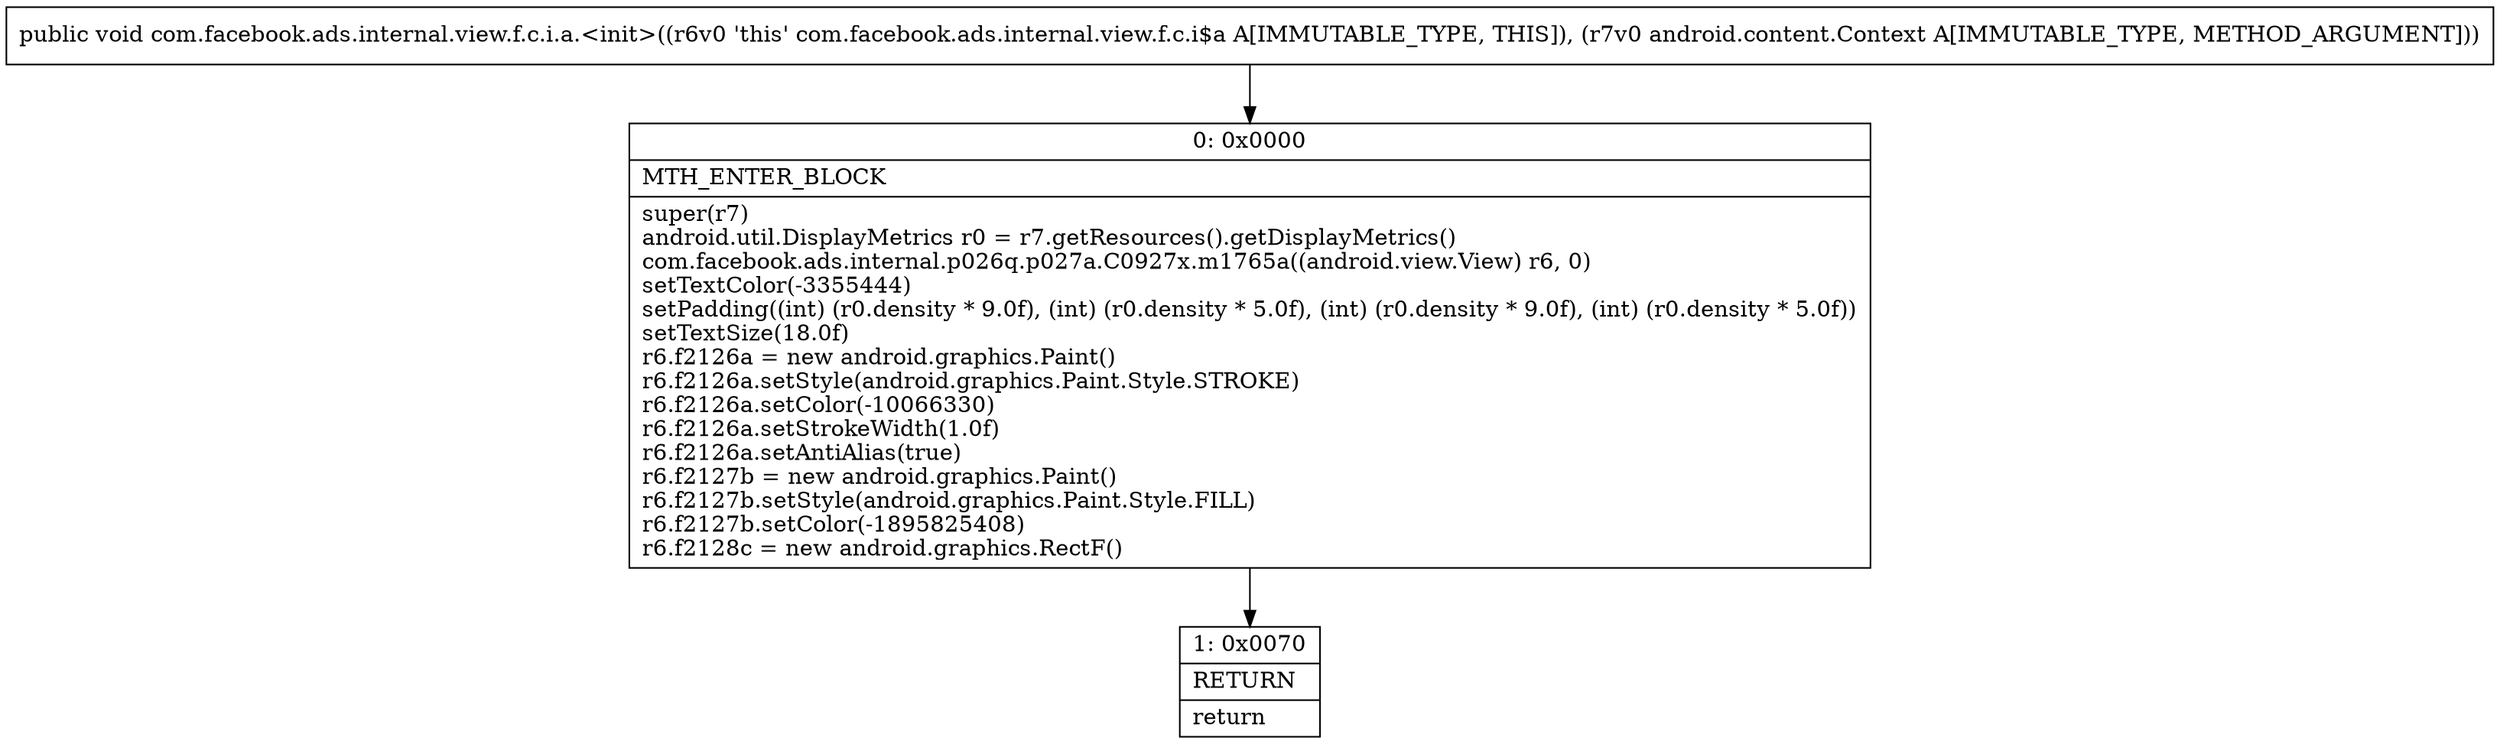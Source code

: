 digraph "CFG forcom.facebook.ads.internal.view.f.c.i.a.\<init\>(Landroid\/content\/Context;)V" {
Node_0 [shape=record,label="{0\:\ 0x0000|MTH_ENTER_BLOCK\l|super(r7)\landroid.util.DisplayMetrics r0 = r7.getResources().getDisplayMetrics()\lcom.facebook.ads.internal.p026q.p027a.C0927x.m1765a((android.view.View) r6, 0)\lsetTextColor(\-3355444)\lsetPadding((int) (r0.density * 9.0f), (int) (r0.density * 5.0f), (int) (r0.density * 9.0f), (int) (r0.density * 5.0f))\lsetTextSize(18.0f)\lr6.f2126a = new android.graphics.Paint()\lr6.f2126a.setStyle(android.graphics.Paint.Style.STROKE)\lr6.f2126a.setColor(\-10066330)\lr6.f2126a.setStrokeWidth(1.0f)\lr6.f2126a.setAntiAlias(true)\lr6.f2127b = new android.graphics.Paint()\lr6.f2127b.setStyle(android.graphics.Paint.Style.FILL)\lr6.f2127b.setColor(\-1895825408)\lr6.f2128c = new android.graphics.RectF()\l}"];
Node_1 [shape=record,label="{1\:\ 0x0070|RETURN\l|return\l}"];
MethodNode[shape=record,label="{public void com.facebook.ads.internal.view.f.c.i.a.\<init\>((r6v0 'this' com.facebook.ads.internal.view.f.c.i$a A[IMMUTABLE_TYPE, THIS]), (r7v0 android.content.Context A[IMMUTABLE_TYPE, METHOD_ARGUMENT])) }"];
MethodNode -> Node_0;
Node_0 -> Node_1;
}

